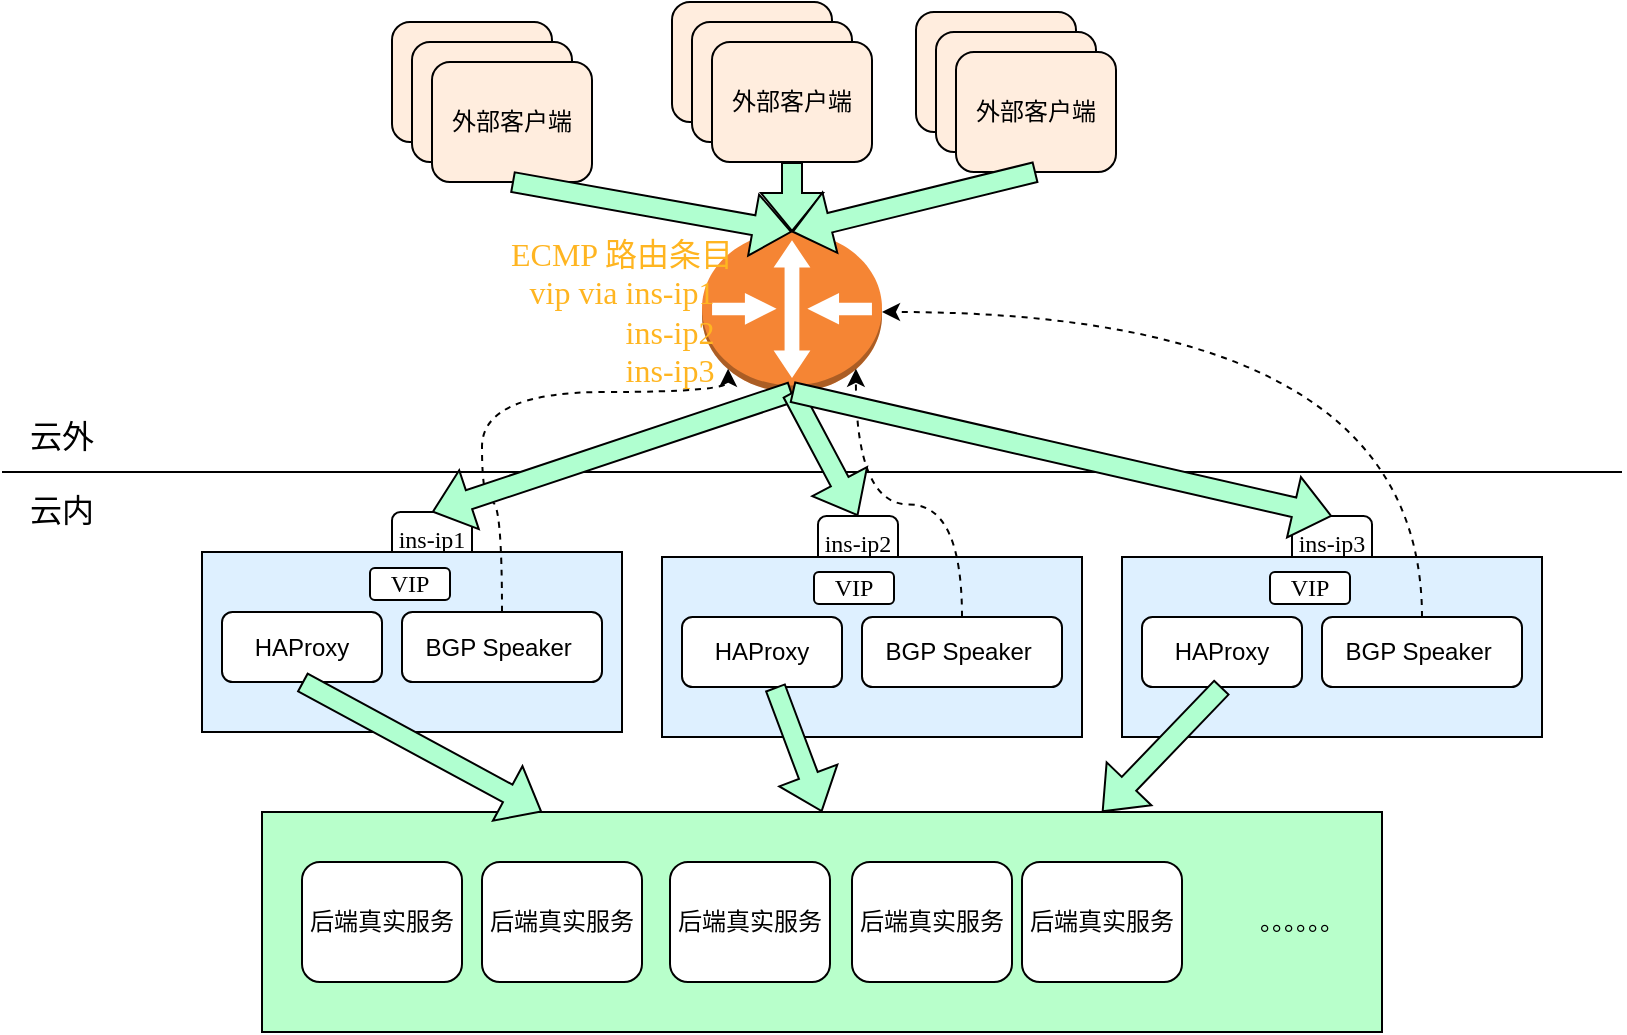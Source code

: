 <mxfile version="20.2.8" type="github">
  <diagram id="IzedzpKgEfjYTyYAFZdJ" name="第 1 页">
    <mxGraphModel dx="1422" dy="698" grid="1" gridSize="10" guides="1" tooltips="1" connect="1" arrows="1" fold="1" page="1" pageScale="1" pageWidth="827" pageHeight="1169" math="0" shadow="0">
      <root>
        <mxCell id="0" />
        <mxCell id="1" parent="0" />
        <mxCell id="lkru97uIpmWRwWarypAv-23" value="ins-ip3" style="rounded=1;whiteSpace=wrap;html=1;fontFamily=Comic Sans MS;fontSize=12;fillColor=#FFFFFF;" vertex="1" parent="1">
          <mxGeometry x="675" y="342" width="40" height="28" as="geometry" />
        </mxCell>
        <mxCell id="lkru97uIpmWRwWarypAv-22" value="ins-ip2" style="rounded=1;whiteSpace=wrap;html=1;fontFamily=Comic Sans MS;fontSize=12;fillColor=#FFFFFF;" vertex="1" parent="1">
          <mxGeometry x="438" y="342" width="40" height="28" as="geometry" />
        </mxCell>
        <mxCell id="lkru97uIpmWRwWarypAv-21" value="ins-ip1" style="rounded=1;whiteSpace=wrap;html=1;fontFamily=Comic Sans MS;fontSize=12;fillColor=#FFFFFF;" vertex="1" parent="1">
          <mxGeometry x="225" y="340" width="40" height="28" as="geometry" />
        </mxCell>
        <mxCell id="lkru97uIpmWRwWarypAv-1" value="" style="rounded=0;whiteSpace=wrap;html=1;fillColor=#B8FFCB;" vertex="1" parent="1">
          <mxGeometry x="160" y="490" width="560" height="110" as="geometry" />
        </mxCell>
        <mxCell id="KsOO_eV6GUDWFjVujnLH-1" value="" style="outlineConnect=0;dashed=0;verticalLabelPosition=bottom;verticalAlign=top;align=center;html=1;shape=mxgraph.aws3.router;fillColor=#F58534;gradientColor=none;" parent="1" vertex="1">
          <mxGeometry x="380" y="200" width="90" height="80" as="geometry" />
        </mxCell>
        <mxCell id="KsOO_eV6GUDWFjVujnLH-2" value="" style="endArrow=none;html=1;rounded=0;" parent="1" edge="1">
          <mxGeometry width="50" height="50" relative="1" as="geometry">
            <mxPoint x="30" y="320" as="sourcePoint" />
            <mxPoint x="840" y="320" as="targetPoint" />
          </mxGeometry>
        </mxCell>
        <mxCell id="KsOO_eV6GUDWFjVujnLH-4" value="" style="rounded=0;whiteSpace=wrap;html=1;fillColor=#DEF0FF;" parent="1" vertex="1">
          <mxGeometry x="130" y="360" width="210" height="90" as="geometry" />
        </mxCell>
        <mxCell id="KsOO_eV6GUDWFjVujnLH-8" value="HAProxy" style="rounded=1;whiteSpace=wrap;html=1;" parent="1" vertex="1">
          <mxGeometry x="140" y="390" width="80" height="35" as="geometry" />
        </mxCell>
        <mxCell id="lkru97uIpmWRwWarypAv-4" style="edgeStyle=orthogonalEdgeStyle;curved=1;rounded=0;orthogonalLoop=1;jettySize=auto;html=1;exitX=0.5;exitY=0;exitDx=0;exitDy=0;dashed=1;entryX=0.145;entryY=0.855;entryDx=0;entryDy=0;entryPerimeter=0;" edge="1" parent="1" source="KsOO_eV6GUDWFjVujnLH-9" target="KsOO_eV6GUDWFjVujnLH-1">
          <mxGeometry relative="1" as="geometry">
            <Array as="points">
              <mxPoint x="280" y="335" />
              <mxPoint x="270" y="335" />
              <mxPoint x="270" y="280" />
              <mxPoint x="393" y="280" />
            </Array>
          </mxGeometry>
        </mxCell>
        <mxCell id="KsOO_eV6GUDWFjVujnLH-9" value="BGP Speaker&amp;nbsp;" style="rounded=1;whiteSpace=wrap;html=1;" parent="1" vertex="1">
          <mxGeometry x="230" y="390" width="100" height="35" as="geometry" />
        </mxCell>
        <mxCell id="KsOO_eV6GUDWFjVujnLH-10" value="" style="rounded=0;whiteSpace=wrap;html=1;fillColor=#DEF0FF;" parent="1" vertex="1">
          <mxGeometry x="360" y="362.5" width="210" height="90" as="geometry" />
        </mxCell>
        <mxCell id="KsOO_eV6GUDWFjVujnLH-11" value="HAProxy" style="rounded=1;whiteSpace=wrap;html=1;" parent="1" vertex="1">
          <mxGeometry x="370" y="392.5" width="80" height="35" as="geometry" />
        </mxCell>
        <mxCell id="lkru97uIpmWRwWarypAv-5" style="edgeStyle=orthogonalEdgeStyle;curved=1;rounded=0;orthogonalLoop=1;jettySize=auto;html=1;exitX=0.5;exitY=0;exitDx=0;exitDy=0;dashed=1;entryX=0.855;entryY=0.855;entryDx=0;entryDy=0;entryPerimeter=0;" edge="1" parent="1" source="KsOO_eV6GUDWFjVujnLH-12" target="KsOO_eV6GUDWFjVujnLH-1">
          <mxGeometry relative="1" as="geometry" />
        </mxCell>
        <mxCell id="KsOO_eV6GUDWFjVujnLH-12" value="BGP Speaker&amp;nbsp;" style="rounded=1;whiteSpace=wrap;html=1;" parent="1" vertex="1">
          <mxGeometry x="460" y="392.5" width="100" height="35" as="geometry" />
        </mxCell>
        <mxCell id="KsOO_eV6GUDWFjVujnLH-13" value="" style="rounded=0;whiteSpace=wrap;html=1;fillColor=#DEF0FF;" parent="1" vertex="1">
          <mxGeometry x="590" y="362.5" width="210" height="90" as="geometry" />
        </mxCell>
        <mxCell id="KsOO_eV6GUDWFjVujnLH-14" value="HAProxy" style="rounded=1;whiteSpace=wrap;html=1;" parent="1" vertex="1">
          <mxGeometry x="600" y="392.5" width="80" height="35" as="geometry" />
        </mxCell>
        <mxCell id="lkru97uIpmWRwWarypAv-6" style="edgeStyle=orthogonalEdgeStyle;curved=1;rounded=0;orthogonalLoop=1;jettySize=auto;html=1;exitX=0.5;exitY=0;exitDx=0;exitDy=0;entryX=1;entryY=0.5;entryDx=0;entryDy=0;entryPerimeter=0;dashed=1;" edge="1" parent="1" source="KsOO_eV6GUDWFjVujnLH-15" target="KsOO_eV6GUDWFjVujnLH-1">
          <mxGeometry relative="1" as="geometry" />
        </mxCell>
        <mxCell id="KsOO_eV6GUDWFjVujnLH-15" value="BGP Speaker&amp;nbsp;" style="rounded=1;whiteSpace=wrap;html=1;" parent="1" vertex="1">
          <mxGeometry x="690" y="392.5" width="100" height="35" as="geometry" />
        </mxCell>
        <mxCell id="KsOO_eV6GUDWFjVujnLH-30" value="后端真实服务" style="rounded=1;whiteSpace=wrap;html=1;" parent="1" vertex="1">
          <mxGeometry x="180" y="515" width="80" height="60" as="geometry" />
        </mxCell>
        <mxCell id="KsOO_eV6GUDWFjVujnLH-31" value="后端真实服务" style="rounded=1;whiteSpace=wrap;html=1;" parent="1" vertex="1">
          <mxGeometry x="270" y="515" width="80" height="60" as="geometry" />
        </mxCell>
        <mxCell id="KsOO_eV6GUDWFjVujnLH-32" value="后端真实服务" style="rounded=1;whiteSpace=wrap;html=1;" parent="1" vertex="1">
          <mxGeometry x="364" y="515" width="80" height="60" as="geometry" />
        </mxCell>
        <mxCell id="KsOO_eV6GUDWFjVujnLH-33" value="后端真实服务" style="rounded=1;whiteSpace=wrap;html=1;" parent="1" vertex="1">
          <mxGeometry x="455" y="515" width="80" height="60" as="geometry" />
        </mxCell>
        <mxCell id="KsOO_eV6GUDWFjVujnLH-35" value="后端真实服务" style="rounded=1;whiteSpace=wrap;html=1;" parent="1" vertex="1">
          <mxGeometry x="540" y="515" width="80" height="60" as="geometry" />
        </mxCell>
        <mxCell id="KsOO_eV6GUDWFjVujnLH-43" value="外部客户端" style="rounded=1;whiteSpace=wrap;html=1;fillColor=#FFEDDE;" parent="1" vertex="1">
          <mxGeometry x="225" y="95" width="80" height="60" as="geometry" />
        </mxCell>
        <mxCell id="KsOO_eV6GUDWFjVujnLH-44" value="外部客户端" style="rounded=1;whiteSpace=wrap;html=1;fillColor=#FFEDDE;" parent="1" vertex="1">
          <mxGeometry x="235" y="105" width="80" height="60" as="geometry" />
        </mxCell>
        <mxCell id="KsOO_eV6GUDWFjVujnLH-45" value="外部客户端" style="rounded=1;whiteSpace=wrap;html=1;fillColor=#FFEDDE;" parent="1" vertex="1">
          <mxGeometry x="245" y="115" width="80" height="60" as="geometry" />
        </mxCell>
        <mxCell id="KsOO_eV6GUDWFjVujnLH-53" value="外部客户端" style="rounded=1;whiteSpace=wrap;html=1;fillColor=#FFEDDE;" parent="1" vertex="1">
          <mxGeometry x="365" y="85" width="80" height="60" as="geometry" />
        </mxCell>
        <mxCell id="KsOO_eV6GUDWFjVujnLH-54" value="外部客户端" style="rounded=1;whiteSpace=wrap;html=1;fillColor=#FFEDDE;" parent="1" vertex="1">
          <mxGeometry x="375" y="95" width="80" height="60" as="geometry" />
        </mxCell>
        <mxCell id="KsOO_eV6GUDWFjVujnLH-55" value="外部客户端" style="rounded=1;whiteSpace=wrap;html=1;fillColor=#FFEDDE;" parent="1" vertex="1">
          <mxGeometry x="385" y="105" width="80" height="60" as="geometry" />
        </mxCell>
        <mxCell id="KsOO_eV6GUDWFjVujnLH-63" value="外部客户端" style="rounded=1;whiteSpace=wrap;html=1;fillColor=#FFEDDE;" parent="1" vertex="1">
          <mxGeometry x="487" y="90" width="80" height="60" as="geometry" />
        </mxCell>
        <mxCell id="KsOO_eV6GUDWFjVujnLH-64" value="外部客户端" style="rounded=1;whiteSpace=wrap;html=1;fillColor=#FFEDDE;" parent="1" vertex="1">
          <mxGeometry x="497" y="100" width="80" height="60" as="geometry" />
        </mxCell>
        <mxCell id="KsOO_eV6GUDWFjVujnLH-65" value="外部客户端" style="rounded=1;whiteSpace=wrap;html=1;fillColor=#FFEDDE;" parent="1" vertex="1">
          <mxGeometry x="507" y="110" width="80" height="60" as="geometry" />
        </mxCell>
        <mxCell id="KsOO_eV6GUDWFjVujnLH-69" value="" style="shape=flexArrow;endArrow=classic;html=1;rounded=0;exitX=0.5;exitY=1;exitDx=0;exitDy=0;entryX=0.5;entryY=0;entryDx=0;entryDy=0;entryPerimeter=0;fillColor=#B0FFD0;" parent="1" source="KsOO_eV6GUDWFjVujnLH-55" target="KsOO_eV6GUDWFjVujnLH-1" edge="1">
          <mxGeometry width="50" height="50" relative="1" as="geometry">
            <mxPoint x="390" y="360" as="sourcePoint" />
            <mxPoint x="450" y="200" as="targetPoint" />
          </mxGeometry>
        </mxCell>
        <mxCell id="KsOO_eV6GUDWFjVujnLH-71" value="" style="shape=flexArrow;endArrow=classic;html=1;rounded=0;exitX=0.5;exitY=1;exitDx=0;exitDy=0;exitPerimeter=0;entryX=0.5;entryY=0;entryDx=0;entryDy=0;fillColor=#B0FFD0;" parent="1" source="KsOO_eV6GUDWFjVujnLH-1" target="lkru97uIpmWRwWarypAv-21" edge="1">
          <mxGeometry width="50" height="50" relative="1" as="geometry">
            <mxPoint x="390" y="360" as="sourcePoint" />
            <mxPoint x="440" y="310" as="targetPoint" />
          </mxGeometry>
        </mxCell>
        <mxCell id="KsOO_eV6GUDWFjVujnLH-72" value="" style="shape=flexArrow;endArrow=classic;html=1;rounded=0;exitX=0.5;exitY=1;exitDx=0;exitDy=0;exitPerimeter=0;fillColor=#B0FFD0;entryX=0.5;entryY=0;entryDx=0;entryDy=0;" parent="1" source="KsOO_eV6GUDWFjVujnLH-1" target="lkru97uIpmWRwWarypAv-22" edge="1">
          <mxGeometry width="50" height="50" relative="1" as="geometry">
            <mxPoint x="390" y="360" as="sourcePoint" />
            <mxPoint x="440" y="310" as="targetPoint" />
          </mxGeometry>
        </mxCell>
        <mxCell id="KsOO_eV6GUDWFjVujnLH-73" value="" style="shape=flexArrow;endArrow=classic;html=1;rounded=0;exitX=0.5;exitY=1;exitDx=0;exitDy=0;exitPerimeter=0;entryX=0.5;entryY=0;entryDx=0;entryDy=0;fillColor=#B0FFD0;" parent="1" source="KsOO_eV6GUDWFjVujnLH-1" target="lkru97uIpmWRwWarypAv-23" edge="1">
          <mxGeometry width="50" height="50" relative="1" as="geometry">
            <mxPoint x="390" y="360" as="sourcePoint" />
            <mxPoint x="440" y="310" as="targetPoint" />
          </mxGeometry>
        </mxCell>
        <mxCell id="KsOO_eV6GUDWFjVujnLH-74" value="" style="shape=flexArrow;endArrow=classic;html=1;rounded=0;exitX=0.5;exitY=1;exitDx=0;exitDy=0;entryX=0.25;entryY=0;entryDx=0;entryDy=0;fillColor=#B0FFD0;" parent="1" source="KsOO_eV6GUDWFjVujnLH-8" target="lkru97uIpmWRwWarypAv-1" edge="1">
          <mxGeometry width="50" height="50" relative="1" as="geometry">
            <mxPoint x="390" y="460" as="sourcePoint" />
            <mxPoint x="110" y="550" as="targetPoint" />
          </mxGeometry>
        </mxCell>
        <mxCell id="KsOO_eV6GUDWFjVujnLH-75" value="" style="shape=flexArrow;endArrow=classic;html=1;rounded=0;entryX=0.5;entryY=0;entryDx=0;entryDy=0;fillColor=#B0FFD0;" parent="1" source="KsOO_eV6GUDWFjVujnLH-11" edge="1" target="lkru97uIpmWRwWarypAv-1">
          <mxGeometry width="50" height="50" relative="1" as="geometry">
            <mxPoint x="390" y="460" as="sourcePoint" />
            <mxPoint x="260" y="460" as="targetPoint" />
          </mxGeometry>
        </mxCell>
        <mxCell id="KsOO_eV6GUDWFjVujnLH-76" value="" style="shape=flexArrow;endArrow=classic;html=1;rounded=0;exitX=0.5;exitY=1;exitDx=0;exitDy=0;entryX=0.75;entryY=0;entryDx=0;entryDy=0;fillColor=#B0FFD0;" parent="1" source="KsOO_eV6GUDWFjVujnLH-14" edge="1" target="lkru97uIpmWRwWarypAv-1">
          <mxGeometry width="50" height="50" relative="1" as="geometry">
            <mxPoint x="390" y="460" as="sourcePoint" />
            <mxPoint x="340" y="480" as="targetPoint" />
          </mxGeometry>
        </mxCell>
        <mxCell id="lkru97uIpmWRwWarypAv-2" value="。。。。。。" style="text;html=1;strokeColor=none;fillColor=none;align=center;verticalAlign=middle;whiteSpace=wrap;rounded=0;" vertex="1" parent="1">
          <mxGeometry x="640" y="530" width="80" height="30" as="geometry" />
        </mxCell>
        <mxCell id="lkru97uIpmWRwWarypAv-12" value="" style="shape=flexArrow;endArrow=classic;html=1;rounded=0;entryX=0.5;entryY=0;entryDx=0;entryDy=0;entryPerimeter=0;exitX=0.5;exitY=1;exitDx=0;exitDy=0;strokeColor=#000000;fillColor=#B0FFD0;" edge="1" parent="1" source="KsOO_eV6GUDWFjVujnLH-45">
          <mxGeometry width="50" height="50" relative="1" as="geometry">
            <mxPoint x="270" y="154" as="sourcePoint" />
            <mxPoint x="425" y="200" as="targetPoint" />
          </mxGeometry>
        </mxCell>
        <mxCell id="lkru97uIpmWRwWarypAv-14" value="" style="shape=flexArrow;endArrow=classic;html=1;rounded=0;exitX=0.5;exitY=1;exitDx=0;exitDy=0;entryX=0.5;entryY=0;entryDx=0;entryDy=0;entryPerimeter=0;fillColor=#B0FFD0;" edge="1" parent="1" source="KsOO_eV6GUDWFjVujnLH-65">
          <mxGeometry width="50" height="50" relative="1" as="geometry">
            <mxPoint x="640" y="154" as="sourcePoint" />
            <mxPoint x="425" y="200" as="targetPoint" />
          </mxGeometry>
        </mxCell>
        <mxCell id="lkru97uIpmWRwWarypAv-17" value="ECMP 路由条目&lt;br&gt;vip via ins-ip1&lt;br style=&quot;font-size: 16px;&quot;&gt;&amp;nbsp; &amp;nbsp; &amp;nbsp; &amp;nbsp; &amp;nbsp; &amp;nbsp; ins-ip2&lt;br style=&quot;font-size: 16px;&quot;&gt;&amp;nbsp; &amp;nbsp; &amp;nbsp; &amp;nbsp; &amp;nbsp; &amp;nbsp; ins-ip3" style="text;html=1;strokeColor=none;fillColor=none;align=center;verticalAlign=middle;whiteSpace=wrap;rounded=0;fontFamily=Comic Sans MS;fontSize=16;fontColor=#FFB521;" vertex="1" parent="1">
          <mxGeometry x="270" y="200" width="140" height="80" as="geometry" />
        </mxCell>
        <mxCell id="lkru97uIpmWRwWarypAv-18" value="云内" style="text;html=1;strokeColor=none;fillColor=none;align=center;verticalAlign=middle;whiteSpace=wrap;rounded=0;fontFamily=Comic Sans MS;fontSize=16;" vertex="1" parent="1">
          <mxGeometry x="30" y="323.5" width="60" height="30" as="geometry" />
        </mxCell>
        <mxCell id="lkru97uIpmWRwWarypAv-19" value="云外" style="text;html=1;strokeColor=none;fillColor=none;align=center;verticalAlign=middle;whiteSpace=wrap;rounded=0;fontFamily=Comic Sans MS;fontSize=16;" vertex="1" parent="1">
          <mxGeometry x="30" y="287" width="60" height="30" as="geometry" />
        </mxCell>
        <mxCell id="lkru97uIpmWRwWarypAv-20" value="VIP" style="rounded=1;whiteSpace=wrap;html=1;fontFamily=Comic Sans MS;fontSize=12;fillColor=#FFFFFF;" vertex="1" parent="1">
          <mxGeometry x="214" y="368" width="40" height="16" as="geometry" />
        </mxCell>
        <mxCell id="lkru97uIpmWRwWarypAv-27" value="VIP" style="rounded=1;whiteSpace=wrap;html=1;fontFamily=Comic Sans MS;fontSize=12;fillColor=#FFFFFF;" vertex="1" parent="1">
          <mxGeometry x="436" y="370" width="40" height="16" as="geometry" />
        </mxCell>
        <mxCell id="lkru97uIpmWRwWarypAv-28" value="VIP" style="rounded=1;whiteSpace=wrap;html=1;fontFamily=Comic Sans MS;fontSize=12;fillColor=#FFFFFF;" vertex="1" parent="1">
          <mxGeometry x="664" y="370" width="40" height="16" as="geometry" />
        </mxCell>
      </root>
    </mxGraphModel>
  </diagram>
</mxfile>
